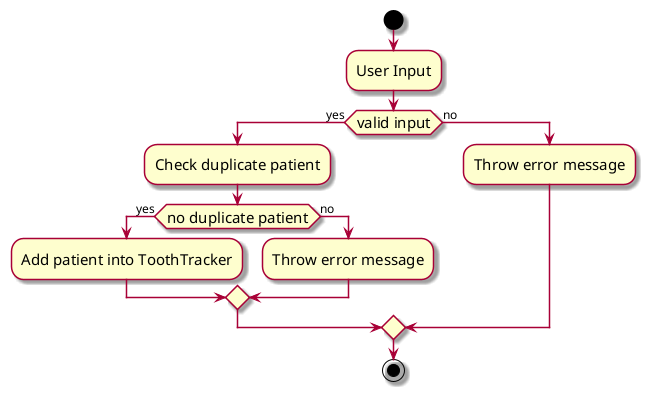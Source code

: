 @startuml
skin rose
skinparam ActivityFontSize 15
skinparam ArrowFontSize 12
start
:User Input;
if (valid input) then (yes)
  :Check duplicate patient;
  if (no duplicate patient) then (yes)
    :Add patient into ToothTracker;
  else (no)
    :Throw error message;
  endif
else (no)
  :Throw error message;
endif
stop
@enduml
